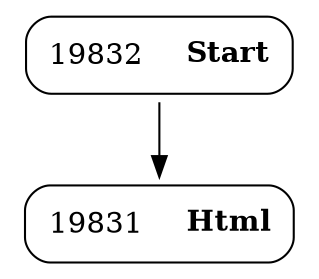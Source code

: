 digraph ast {
node [shape=none];
19831 [label=<<TABLE border='1' cellspacing='0' cellpadding='10' style='rounded' ><TR><TD border='0'>19831</TD><TD border='0'><B>Html</B></TD></TR></TABLE>>];
19832 [label=<<TABLE border='1' cellspacing='0' cellpadding='10' style='rounded' ><TR><TD border='0'>19832</TD><TD border='0'><B>Start</B></TD></TR></TABLE>>];
19832 -> 19831 [weight=2];
}

